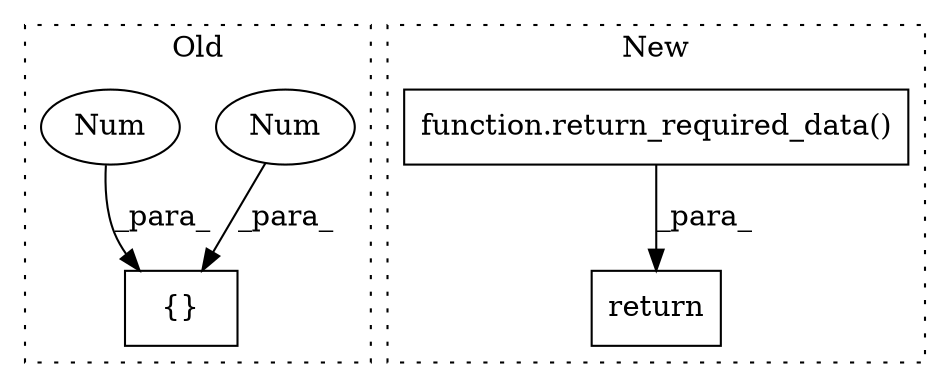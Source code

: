 digraph G {
subgraph cluster0 {
1 [label="{}" a="59" s="10905,10910" l="1,0" shape="box"];
4 [label="Num" a="76" s="10909" l="1" shape="ellipse"];
5 [label="Num" a="76" s="10906" l="1" shape="ellipse"];
label = "Old";
style="dotted";
}
subgraph cluster1 {
2 [label="function.return_required_data()" a="75" s="11672,11894" l="21,1" shape="box"];
3 [label="return" a="93" s="11665" l="7" shape="box"];
label = "New";
style="dotted";
}
2 -> 3 [label="_para_"];
4 -> 1 [label="_para_"];
5 -> 1 [label="_para_"];
}